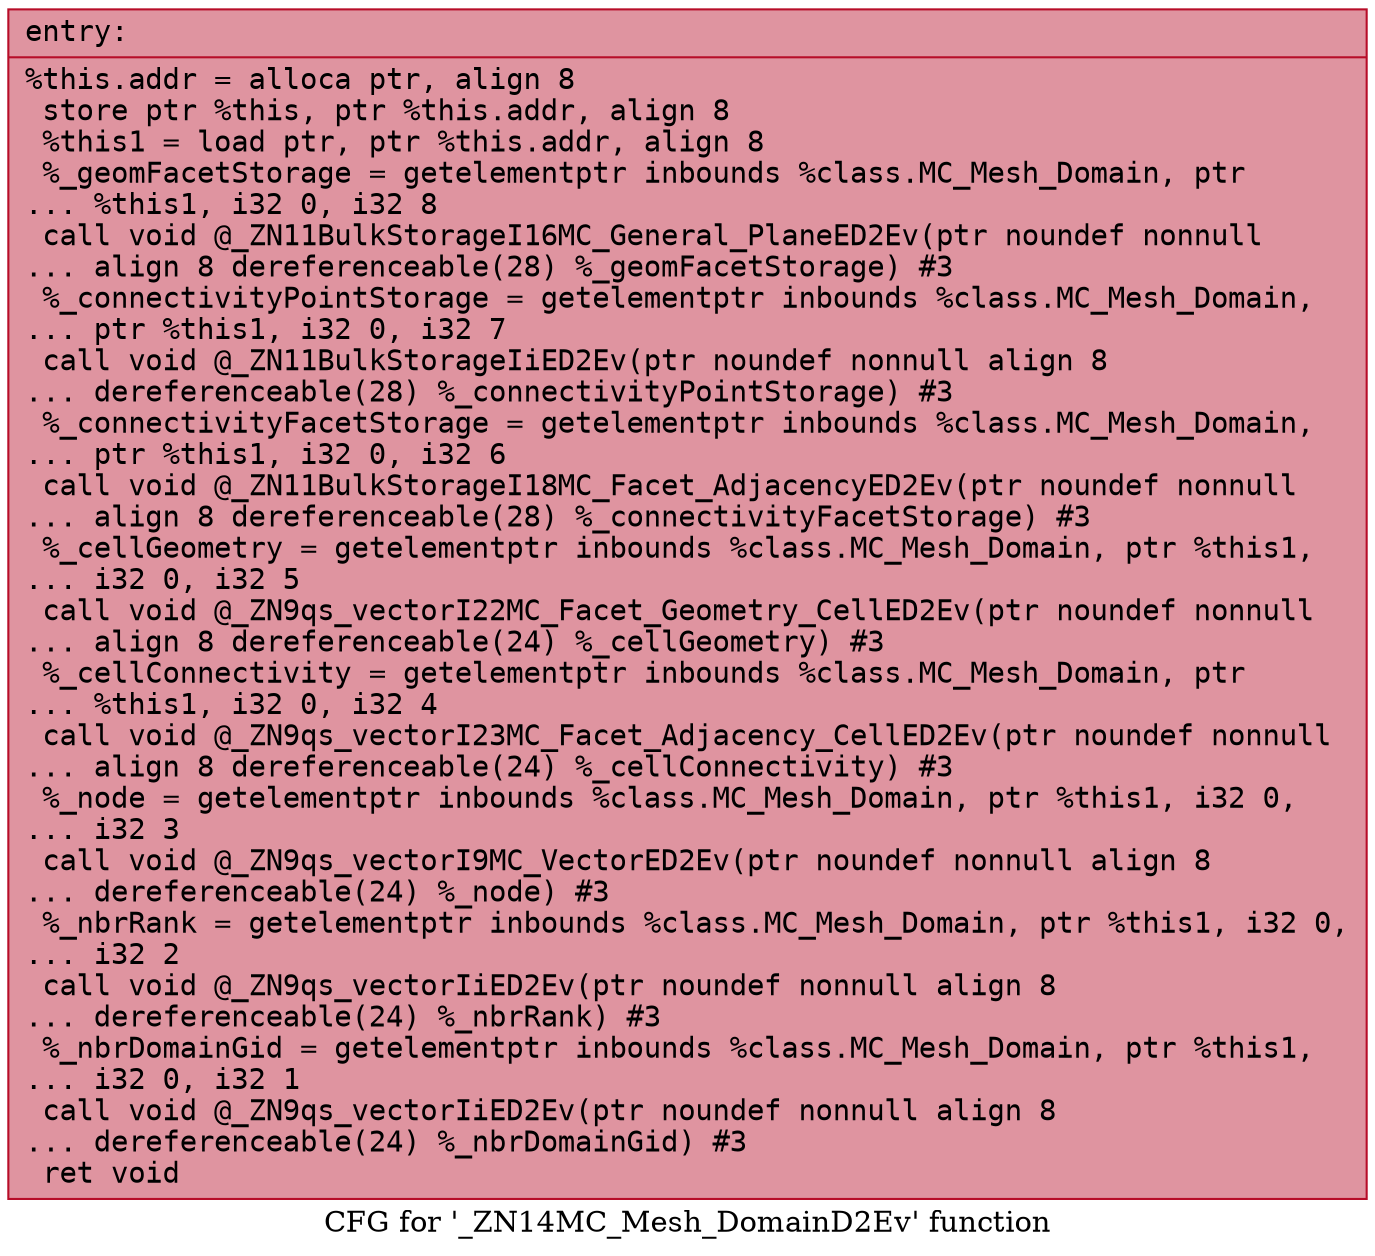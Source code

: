 digraph "CFG for '_ZN14MC_Mesh_DomainD2Ev' function" {
	label="CFG for '_ZN14MC_Mesh_DomainD2Ev' function";

	Node0x564271a86b20 [shape=record,color="#b70d28ff", style=filled, fillcolor="#b70d2870" fontname="Courier",label="{entry:\l|  %this.addr = alloca ptr, align 8\l  store ptr %this, ptr %this.addr, align 8\l  %this1 = load ptr, ptr %this.addr, align 8\l  %_geomFacetStorage = getelementptr inbounds %class.MC_Mesh_Domain, ptr\l... %this1, i32 0, i32 8\l  call void @_ZN11BulkStorageI16MC_General_PlaneED2Ev(ptr noundef nonnull\l... align 8 dereferenceable(28) %_geomFacetStorage) #3\l  %_connectivityPointStorage = getelementptr inbounds %class.MC_Mesh_Domain,\l... ptr %this1, i32 0, i32 7\l  call void @_ZN11BulkStorageIiED2Ev(ptr noundef nonnull align 8\l... dereferenceable(28) %_connectivityPointStorage) #3\l  %_connectivityFacetStorage = getelementptr inbounds %class.MC_Mesh_Domain,\l... ptr %this1, i32 0, i32 6\l  call void @_ZN11BulkStorageI18MC_Facet_AdjacencyED2Ev(ptr noundef nonnull\l... align 8 dereferenceable(28) %_connectivityFacetStorage) #3\l  %_cellGeometry = getelementptr inbounds %class.MC_Mesh_Domain, ptr %this1,\l... i32 0, i32 5\l  call void @_ZN9qs_vectorI22MC_Facet_Geometry_CellED2Ev(ptr noundef nonnull\l... align 8 dereferenceable(24) %_cellGeometry) #3\l  %_cellConnectivity = getelementptr inbounds %class.MC_Mesh_Domain, ptr\l... %this1, i32 0, i32 4\l  call void @_ZN9qs_vectorI23MC_Facet_Adjacency_CellED2Ev(ptr noundef nonnull\l... align 8 dereferenceable(24) %_cellConnectivity) #3\l  %_node = getelementptr inbounds %class.MC_Mesh_Domain, ptr %this1, i32 0,\l... i32 3\l  call void @_ZN9qs_vectorI9MC_VectorED2Ev(ptr noundef nonnull align 8\l... dereferenceable(24) %_node) #3\l  %_nbrRank = getelementptr inbounds %class.MC_Mesh_Domain, ptr %this1, i32 0,\l... i32 2\l  call void @_ZN9qs_vectorIiED2Ev(ptr noundef nonnull align 8\l... dereferenceable(24) %_nbrRank) #3\l  %_nbrDomainGid = getelementptr inbounds %class.MC_Mesh_Domain, ptr %this1,\l... i32 0, i32 1\l  call void @_ZN9qs_vectorIiED2Ev(ptr noundef nonnull align 8\l... dereferenceable(24) %_nbrDomainGid) #3\l  ret void\l}"];
}
